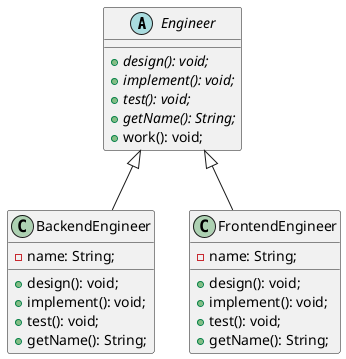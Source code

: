 @startuml practice1
abstract class Engineer {
    {abstract} + design(): void;
    {abstract} + implement(): void;
    {abstract} + test(): void;
    {abstract} + getName(): String;
    + work(): void;
}
class BackendEngineer {
    - name: String;
    + design(): void;
    + implement(): void;
    + test(): void;
    + getName(): String;
}
class FrontendEngineer {
    - name: String;
    + design(): void;
    + implement(): void;
    + test(): void;
    + getName(): String;
}

Engineer <|-- BackendEngineer
Engineer <|-- FrontendEngineer
@enduml